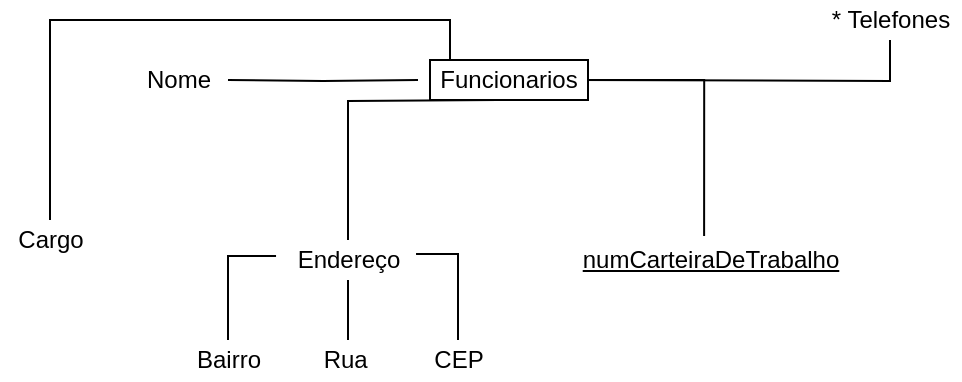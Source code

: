 <mxfile version="18.0.7" type="github" pages="3">
  <diagram id="M9jgvvfT6mvof5oEilF7" name="Page-1">
    <mxGraphModel dx="868" dy="483" grid="1" gridSize="10" guides="1" tooltips="1" connect="1" arrows="1" fold="1" page="1" pageScale="1" pageWidth="827" pageHeight="1169" math="0" shadow="0">
      <root>
        <mxCell id="0" />
        <mxCell id="1" parent="0" />
        <mxCell id="JOX6iShSyTmioRb23QyU-5" style="edgeStyle=orthogonalEdgeStyle;rounded=0;orthogonalLoop=1;jettySize=auto;html=1;entryX=0.479;entryY=-0.1;entryDx=0;entryDy=0;entryPerimeter=0;endArrow=none;endFill=0;" edge="1" parent="1" target="JOX6iShSyTmioRb23QyU-4">
          <mxGeometry relative="1" as="geometry">
            <mxPoint x="454" y="200" as="sourcePoint" />
            <Array as="points">
              <mxPoint x="517" y="200" />
            </Array>
          </mxGeometry>
        </mxCell>
        <mxCell id="JOX6iShSyTmioRb23QyU-7" value="" style="edgeStyle=orthogonalEdgeStyle;rounded=0;orthogonalLoop=1;jettySize=auto;html=1;endArrow=none;endFill=0;" edge="1" parent="1" target="JOX6iShSyTmioRb23QyU-6">
          <mxGeometry relative="1" as="geometry">
            <mxPoint x="374" y="200" as="sourcePoint" />
          </mxGeometry>
        </mxCell>
        <mxCell id="JOX6iShSyTmioRb23QyU-9" style="edgeStyle=orthogonalEdgeStyle;rounded=0;orthogonalLoop=1;jettySize=auto;html=1;endArrow=none;endFill=0;" edge="1" parent="1" target="JOX6iShSyTmioRb23QyU-10">
          <mxGeometry relative="1" as="geometry">
            <mxPoint x="340" y="270" as="targetPoint" />
            <mxPoint x="414" y="210" as="sourcePoint" />
          </mxGeometry>
        </mxCell>
        <mxCell id="JOX6iShSyTmioRb23QyU-21" style="edgeStyle=orthogonalEdgeStyle;rounded=0;orthogonalLoop=1;jettySize=auto;html=1;endArrow=none;endFill=0;" edge="1" parent="1" target="JOX6iShSyTmioRb23QyU-20">
          <mxGeometry relative="1" as="geometry">
            <mxPoint x="454" y="200" as="sourcePoint" />
          </mxGeometry>
        </mxCell>
        <mxCell id="JOX6iShSyTmioRb23QyU-22" style="edgeStyle=orthogonalEdgeStyle;rounded=0;orthogonalLoop=1;jettySize=auto;html=1;endArrow=none;endFill=0;" edge="1" parent="1">
          <mxGeometry relative="1" as="geometry">
            <mxPoint x="190" y="270" as="targetPoint" />
            <mxPoint x="390" y="190" as="sourcePoint" />
            <Array as="points">
              <mxPoint x="390" y="170" />
              <mxPoint x="190" y="170" />
            </Array>
          </mxGeometry>
        </mxCell>
        <mxCell id="JOX6iShSyTmioRb23QyU-4" value="&lt;u&gt;numCarteiraDeTrabalho&lt;/u&gt;" style="text;html=1;align=center;verticalAlign=middle;resizable=0;points=[];autosize=1;strokeColor=none;fillColor=none;" vertex="1" parent="1">
          <mxGeometry x="450" y="280" width="140" height="20" as="geometry" />
        </mxCell>
        <mxCell id="JOX6iShSyTmioRb23QyU-6" value="Nome" style="text;html=1;align=center;verticalAlign=middle;resizable=0;points=[];autosize=1;strokeColor=none;fillColor=none;" vertex="1" parent="1">
          <mxGeometry x="229" y="190" width="50" height="20" as="geometry" />
        </mxCell>
        <mxCell id="JOX6iShSyTmioRb23QyU-12" value="" style="edgeStyle=orthogonalEdgeStyle;rounded=0;orthogonalLoop=1;jettySize=auto;html=1;endArrow=none;endFill=0;" edge="1" parent="1" source="JOX6iShSyTmioRb23QyU-10" target="JOX6iShSyTmioRb23QyU-11">
          <mxGeometry relative="1" as="geometry" />
        </mxCell>
        <mxCell id="JOX6iShSyTmioRb23QyU-10" value="Endereço" style="text;html=1;align=center;verticalAlign=middle;resizable=0;points=[];autosize=1;strokeColor=none;fillColor=none;" vertex="1" parent="1">
          <mxGeometry x="304" y="280" width="70" height="20" as="geometry" />
        </mxCell>
        <mxCell id="JOX6iShSyTmioRb23QyU-11" value="Rua&amp;nbsp;" style="text;html=1;align=center;verticalAlign=middle;resizable=0;points=[];autosize=1;strokeColor=none;fillColor=none;" vertex="1" parent="1">
          <mxGeometry x="319" y="330" width="40" height="20" as="geometry" />
        </mxCell>
        <mxCell id="JOX6iShSyTmioRb23QyU-16" style="edgeStyle=orthogonalEdgeStyle;rounded=0;orthogonalLoop=1;jettySize=auto;html=1;entryX=0.986;entryY=0.35;entryDx=0;entryDy=0;entryPerimeter=0;endArrow=none;endFill=0;" edge="1" parent="1" source="JOX6iShSyTmioRb23QyU-15" target="JOX6iShSyTmioRb23QyU-10">
          <mxGeometry relative="1" as="geometry" />
        </mxCell>
        <mxCell id="JOX6iShSyTmioRb23QyU-15" value="CEP" style="text;html=1;align=center;verticalAlign=middle;resizable=0;points=[];autosize=1;strokeColor=none;fillColor=none;" vertex="1" parent="1">
          <mxGeometry x="374" y="330" width="40" height="20" as="geometry" />
        </mxCell>
        <mxCell id="JOX6iShSyTmioRb23QyU-19" style="edgeStyle=orthogonalEdgeStyle;rounded=0;orthogonalLoop=1;jettySize=auto;html=1;entryX=-0.014;entryY=0.4;entryDx=0;entryDy=0;entryPerimeter=0;endArrow=none;endFill=0;" edge="1" parent="1" source="JOX6iShSyTmioRb23QyU-17" target="JOX6iShSyTmioRb23QyU-10">
          <mxGeometry relative="1" as="geometry" />
        </mxCell>
        <mxCell id="JOX6iShSyTmioRb23QyU-17" value="Bairro" style="text;html=1;align=center;verticalAlign=middle;resizable=0;points=[];autosize=1;strokeColor=none;fillColor=none;" vertex="1" parent="1">
          <mxGeometry x="254" y="330" width="50" height="20" as="geometry" />
        </mxCell>
        <mxCell id="JOX6iShSyTmioRb23QyU-20" value="* Telefones" style="text;html=1;align=center;verticalAlign=middle;resizable=0;points=[];autosize=1;strokeColor=none;fillColor=none;" vertex="1" parent="1">
          <mxGeometry x="575" y="160" width="70" height="20" as="geometry" />
        </mxCell>
        <mxCell id="JOX6iShSyTmioRb23QyU-23" value="Cargo" style="text;html=1;align=center;verticalAlign=middle;resizable=0;points=[];autosize=1;strokeColor=none;fillColor=none;" vertex="1" parent="1">
          <mxGeometry x="165" y="270" width="50" height="20" as="geometry" />
        </mxCell>
        <mxCell id="JOX6iShSyTmioRb23QyU-25" value="Funcionarios" style="rounded=0;whiteSpace=wrap;html=1;" vertex="1" parent="1">
          <mxGeometry x="380" y="190" width="79" height="20" as="geometry" />
        </mxCell>
      </root>
    </mxGraphModel>
  </diagram>
  <diagram id="CEjbmPQ8vyPaWWRZG6yt" name="Page-2">
    <mxGraphModel dx="555" dy="472" grid="1" gridSize="10" guides="1" tooltips="1" connect="1" arrows="1" fold="1" page="1" pageScale="1" pageWidth="827" pageHeight="1169" math="0" shadow="0">
      <root>
        <mxCell id="0" />
        <mxCell id="1" parent="0" />
        <mxCell id="FdcX-lI9Y2hTHAdNEN3W-10" style="edgeStyle=orthogonalEdgeStyle;rounded=0;orthogonalLoop=1;jettySize=auto;html=1;exitX=0;exitY=1;exitDx=0;exitDy=0;entryX=0.429;entryY=0;entryDx=0;entryDy=0;entryPerimeter=0;endArrow=none;endFill=0;" edge="1" parent="1" source="FdcX-lI9Y2hTHAdNEN3W-1" target="FdcX-lI9Y2hTHAdNEN3W-6">
          <mxGeometry relative="1" as="geometry" />
        </mxCell>
        <mxCell id="FdcX-lI9Y2hTHAdNEN3W-11" style="edgeStyle=orthogonalEdgeStyle;rounded=0;orthogonalLoop=1;jettySize=auto;html=1;exitX=1;exitY=1;exitDx=0;exitDy=0;entryX=0.557;entryY=0.05;entryDx=0;entryDy=0;entryPerimeter=0;endArrow=none;endFill=0;" edge="1" parent="1" source="FdcX-lI9Y2hTHAdNEN3W-1" target="FdcX-lI9Y2hTHAdNEN3W-9">
          <mxGeometry relative="1" as="geometry" />
        </mxCell>
        <mxCell id="FdcX-lI9Y2hTHAdNEN3W-12" style="edgeStyle=orthogonalEdgeStyle;rounded=0;orthogonalLoop=1;jettySize=auto;html=1;exitX=0.75;exitY=1;exitDx=0;exitDy=0;endArrow=none;endFill=0;" edge="1" parent="1" source="FdcX-lI9Y2hTHAdNEN3W-1" target="FdcX-lI9Y2hTHAdNEN3W-8">
          <mxGeometry relative="1" as="geometry" />
        </mxCell>
        <mxCell id="FdcX-lI9Y2hTHAdNEN3W-13" style="edgeStyle=orthogonalEdgeStyle;rounded=0;orthogonalLoop=1;jettySize=auto;html=1;exitX=0.25;exitY=1;exitDx=0;exitDy=0;endArrow=none;endFill=0;" edge="1" parent="1" source="FdcX-lI9Y2hTHAdNEN3W-1" target="FdcX-lI9Y2hTHAdNEN3W-7">
          <mxGeometry relative="1" as="geometry" />
        </mxCell>
        <mxCell id="FdcX-lI9Y2hTHAdNEN3W-16" value="" style="edgeStyle=orthogonalEdgeStyle;rounded=0;orthogonalLoop=1;jettySize=auto;html=1;endArrow=none;endFill=0;" edge="1" parent="1" source="FdcX-lI9Y2hTHAdNEN3W-1" target="FdcX-lI9Y2hTHAdNEN3W-15">
          <mxGeometry relative="1" as="geometry" />
        </mxCell>
        <mxCell id="FdcX-lI9Y2hTHAdNEN3W-1" value="Clientes" style="rounded=0;whiteSpace=wrap;html=1;" vertex="1" parent="1">
          <mxGeometry x="80" y="80" width="100" height="40" as="geometry" />
        </mxCell>
        <mxCell id="FdcX-lI9Y2hTHAdNEN3W-20" style="edgeStyle=orthogonalEdgeStyle;rounded=0;orthogonalLoop=1;jettySize=auto;html=1;exitX=0.25;exitY=1;exitDx=0;exitDy=0;endArrow=none;endFill=0;" edge="1" parent="1" source="FdcX-lI9Y2hTHAdNEN3W-2" target="FdcX-lI9Y2hTHAdNEN3W-19">
          <mxGeometry relative="1" as="geometry" />
        </mxCell>
        <mxCell id="FdcX-lI9Y2hTHAdNEN3W-22" style="edgeStyle=orthogonalEdgeStyle;rounded=0;orthogonalLoop=1;jettySize=auto;html=1;exitX=0.75;exitY=1;exitDx=0;exitDy=0;endArrow=none;endFill=0;" edge="1" parent="1" source="FdcX-lI9Y2hTHAdNEN3W-2" target="FdcX-lI9Y2hTHAdNEN3W-21">
          <mxGeometry relative="1" as="geometry" />
        </mxCell>
        <mxCell id="FdcX-lI9Y2hTHAdNEN3W-30" value="" style="edgeStyle=orthogonalEdgeStyle;rounded=0;orthogonalLoop=1;jettySize=auto;html=1;endArrow=none;endFill=0;" edge="1" parent="1" source="FdcX-lI9Y2hTHAdNEN3W-2" target="FdcX-lI9Y2hTHAdNEN3W-29">
          <mxGeometry relative="1" as="geometry" />
        </mxCell>
        <mxCell id="FdcX-lI9Y2hTHAdNEN3W-2" value="Contas" style="rounded=0;whiteSpace=wrap;html=1;" vertex="1" parent="1">
          <mxGeometry x="350" y="80" width="100" height="40" as="geometry" />
        </mxCell>
        <mxCell id="FdcX-lI9Y2hTHAdNEN3W-3" value="Agências" style="rounded=0;whiteSpace=wrap;html=1;" vertex="1" parent="1">
          <mxGeometry x="620" y="80" width="100" height="40" as="geometry" />
        </mxCell>
        <mxCell id="FdcX-lI9Y2hTHAdNEN3W-6" value="&lt;u&gt;Identidade&lt;/u&gt;" style="text;html=1;align=center;verticalAlign=middle;resizable=0;points=[];autosize=1;strokeColor=none;fillColor=none;" vertex="1" parent="1">
          <mxGeometry x="25" y="140" width="70" height="20" as="geometry" />
        </mxCell>
        <mxCell id="FdcX-lI9Y2hTHAdNEN3W-7" value="Nome" style="text;html=1;align=center;verticalAlign=middle;resizable=0;points=[];autosize=1;strokeColor=none;fillColor=none;" vertex="1" parent="1">
          <mxGeometry x="70" y="170" width="50" height="20" as="geometry" />
        </mxCell>
        <mxCell id="FdcX-lI9Y2hTHAdNEN3W-24" value="" style="edgeStyle=orthogonalEdgeStyle;rounded=0;orthogonalLoop=1;jettySize=auto;html=1;endArrow=none;endFill=0;" edge="1" parent="1" source="FdcX-lI9Y2hTHAdNEN3W-8" target="FdcX-lI9Y2hTHAdNEN3W-23">
          <mxGeometry relative="1" as="geometry" />
        </mxCell>
        <mxCell id="FdcX-lI9Y2hTHAdNEN3W-8" value="Endereço" style="text;html=1;align=center;verticalAlign=middle;resizable=0;points=[];autosize=1;strokeColor=none;fillColor=none;" vertex="1" parent="1">
          <mxGeometry x="120" y="170" width="70" height="20" as="geometry" />
        </mxCell>
        <mxCell id="FdcX-lI9Y2hTHAdNEN3W-9" value="*Telefone" style="text;html=1;align=center;verticalAlign=middle;resizable=0;points=[];autosize=1;strokeColor=none;fillColor=none;" vertex="1" parent="1">
          <mxGeometry x="155" y="140" width="70" height="20" as="geometry" />
        </mxCell>
        <mxCell id="FdcX-lI9Y2hTHAdNEN3W-17" value="" style="edgeStyle=orthogonalEdgeStyle;rounded=0;orthogonalLoop=1;jettySize=auto;html=1;endArrow=none;endFill=0;" edge="1" parent="1" source="FdcX-lI9Y2hTHAdNEN3W-15" target="FdcX-lI9Y2hTHAdNEN3W-2">
          <mxGeometry relative="1" as="geometry" />
        </mxCell>
        <mxCell id="FdcX-lI9Y2hTHAdNEN3W-15" value="possui" style="rhombus;whiteSpace=wrap;html=1;rounded=0;" vertex="1" parent="1">
          <mxGeometry x="225" y="60" width="80" height="80" as="geometry" />
        </mxCell>
        <mxCell id="FdcX-lI9Y2hTHAdNEN3W-18" value="1" style="text;html=1;align=center;verticalAlign=middle;resizable=0;points=[];autosize=1;strokeColor=none;fillColor=none;" vertex="1" parent="1">
          <mxGeometry x="185" y="70" width="20" height="20" as="geometry" />
        </mxCell>
        <mxCell id="FdcX-lI9Y2hTHAdNEN3W-19" value="&lt;u&gt;Numero da Conta&lt;/u&gt;" style="text;html=1;align=center;verticalAlign=middle;resizable=0;points=[];autosize=1;strokeColor=none;fillColor=none;" vertex="1" parent="1">
          <mxGeometry x="305" y="160" width="110" height="20" as="geometry" />
        </mxCell>
        <mxCell id="FdcX-lI9Y2hTHAdNEN3W-21" value="Saldo" style="text;html=1;align=center;verticalAlign=middle;resizable=0;points=[];autosize=1;strokeColor=none;fillColor=none;" vertex="1" parent="1">
          <mxGeometry x="415" y="160" width="50" height="20" as="geometry" />
        </mxCell>
        <mxCell id="FdcX-lI9Y2hTHAdNEN3W-23" value="Rua" style="text;html=1;align=center;verticalAlign=middle;resizable=0;points=[];autosize=1;strokeColor=none;fillColor=none;" vertex="1" parent="1">
          <mxGeometry x="135" y="230" width="40" height="20" as="geometry" />
        </mxCell>
        <mxCell id="FdcX-lI9Y2hTHAdNEN3W-28" style="edgeStyle=orthogonalEdgeStyle;rounded=0;orthogonalLoop=1;jettySize=auto;html=1;entryX=0.814;entryY=1.1;entryDx=0;entryDy=0;entryPerimeter=0;endArrow=none;endFill=0;" edge="1" parent="1" source="FdcX-lI9Y2hTHAdNEN3W-25" target="FdcX-lI9Y2hTHAdNEN3W-8">
          <mxGeometry relative="1" as="geometry" />
        </mxCell>
        <mxCell id="FdcX-lI9Y2hTHAdNEN3W-25" value="CEP" style="text;html=1;align=center;verticalAlign=middle;resizable=0;points=[];autosize=1;strokeColor=none;fillColor=none;" vertex="1" parent="1">
          <mxGeometry x="185" y="230" width="40" height="20" as="geometry" />
        </mxCell>
        <mxCell id="FdcX-lI9Y2hTHAdNEN3W-27" style="edgeStyle=orthogonalEdgeStyle;rounded=0;orthogonalLoop=1;jettySize=auto;html=1;entryX=0.286;entryY=1;entryDx=0;entryDy=0;entryPerimeter=0;endArrow=none;endFill=0;" edge="1" parent="1" source="FdcX-lI9Y2hTHAdNEN3W-26" target="FdcX-lI9Y2hTHAdNEN3W-8">
          <mxGeometry relative="1" as="geometry" />
        </mxCell>
        <mxCell id="FdcX-lI9Y2hTHAdNEN3W-26" value="Bairro" style="text;html=1;align=center;verticalAlign=middle;resizable=0;points=[];autosize=1;strokeColor=none;fillColor=none;" vertex="1" parent="1">
          <mxGeometry x="85" y="230" width="50" height="20" as="geometry" />
        </mxCell>
        <mxCell id="FdcX-lI9Y2hTHAdNEN3W-31" value="" style="edgeStyle=orthogonalEdgeStyle;rounded=0;orthogonalLoop=1;jettySize=auto;html=1;endArrow=none;endFill=0;" edge="1" parent="1" source="FdcX-lI9Y2hTHAdNEN3W-29" target="FdcX-lI9Y2hTHAdNEN3W-3">
          <mxGeometry relative="1" as="geometry" />
        </mxCell>
        <mxCell id="FdcX-lI9Y2hTHAdNEN3W-29" value="gerencia" style="rhombus;whiteSpace=wrap;html=1;rounded=0;" vertex="1" parent="1">
          <mxGeometry x="500" y="60" width="80" height="80" as="geometry" />
        </mxCell>
        <mxCell id="FdcX-lI9Y2hTHAdNEN3W-33" style="edgeStyle=orthogonalEdgeStyle;rounded=0;orthogonalLoop=1;jettySize=auto;html=1;endArrow=none;endFill=0;" edge="1" parent="1" source="FdcX-lI9Y2hTHAdNEN3W-32" target="FdcX-lI9Y2hTHAdNEN3W-3">
          <mxGeometry relative="1" as="geometry" />
        </mxCell>
        <mxCell id="FdcX-lI9Y2hTHAdNEN3W-32" value="&lt;u&gt;Código&lt;/u&gt;" style="text;html=1;align=center;verticalAlign=middle;resizable=0;points=[];autosize=1;strokeColor=none;fillColor=none;" vertex="1" parent="1">
          <mxGeometry x="605" y="170" width="50" height="20" as="geometry" />
        </mxCell>
        <mxCell id="FdcX-lI9Y2hTHAdNEN3W-35" style="edgeStyle=orthogonalEdgeStyle;rounded=0;orthogonalLoop=1;jettySize=auto;html=1;entryX=0.68;entryY=1;entryDx=0;entryDy=0;entryPerimeter=0;endArrow=none;endFill=0;" edge="1" parent="1" source="FdcX-lI9Y2hTHAdNEN3W-34" target="FdcX-lI9Y2hTHAdNEN3W-3">
          <mxGeometry relative="1" as="geometry" />
        </mxCell>
        <mxCell id="FdcX-lI9Y2hTHAdNEN3W-34" value="Nome" style="text;html=1;align=center;verticalAlign=middle;resizable=0;points=[];autosize=1;strokeColor=none;fillColor=none;" vertex="1" parent="1">
          <mxGeometry x="685" y="170" width="50" height="20" as="geometry" />
        </mxCell>
        <mxCell id="FdcX-lI9Y2hTHAdNEN3W-36" value="N" style="text;html=1;align=center;verticalAlign=middle;resizable=0;points=[];autosize=1;strokeColor=none;fillColor=none;" vertex="1" parent="1">
          <mxGeometry x="330" y="70" width="20" height="20" as="geometry" />
        </mxCell>
        <mxCell id="FdcX-lI9Y2hTHAdNEN3W-37" value="N" style="text;html=1;align=center;verticalAlign=middle;resizable=0;points=[];autosize=1;strokeColor=none;fillColor=none;" vertex="1" parent="1">
          <mxGeometry x="450" y="70" width="20" height="20" as="geometry" />
        </mxCell>
        <mxCell id="FdcX-lI9Y2hTHAdNEN3W-38" value="1" style="text;html=1;align=center;verticalAlign=middle;resizable=0;points=[];autosize=1;strokeColor=none;fillColor=none;" vertex="1" parent="1">
          <mxGeometry x="600" y="70" width="20" height="20" as="geometry" />
        </mxCell>
      </root>
    </mxGraphModel>
  </diagram>
  <diagram id="g5IJDj5MqCqG9QHJ_vfv" name="Page-3">
    <mxGraphModel dx="555" dy="472" grid="1" gridSize="10" guides="1" tooltips="1" connect="1" arrows="1" fold="1" page="1" pageScale="1" pageWidth="827" pageHeight="1169" math="0" shadow="0">
      <root>
        <mxCell id="0" />
        <mxCell id="1" parent="0" />
        <mxCell id="x2FzRxSa2Q6txPdKZqYI-1" value="Agências" style="rounded=0;whiteSpace=wrap;html=1;" vertex="1" parent="1">
          <mxGeometry x="60" y="190" width="90" height="30" as="geometry" />
        </mxCell>
        <mxCell id="x2FzRxSa2Q6txPdKZqYI-5" style="edgeStyle=orthogonalEdgeStyle;rounded=0;orthogonalLoop=1;jettySize=auto;html=1;exitX=0;exitY=0.5;exitDx=0;exitDy=0;entryX=1;entryY=0.5;entryDx=0;entryDy=0;endArrow=ERone;endFill=0;" edge="1" parent="1" source="x2FzRxSa2Q6txPdKZqYI-3" target="x2FzRxSa2Q6txPdKZqYI-1">
          <mxGeometry relative="1" as="geometry" />
        </mxCell>
        <mxCell id="x2FzRxSa2Q6txPdKZqYI-6" style="edgeStyle=orthogonalEdgeStyle;rounded=0;orthogonalLoop=1;jettySize=auto;html=1;exitX=1;exitY=0.5;exitDx=0;exitDy=0;entryX=0;entryY=0.5;entryDx=0;entryDy=0;endArrow=ERmany;endFill=0;" edge="1" parent="1" source="x2FzRxSa2Q6txPdKZqYI-3" target="x2FzRxSa2Q6txPdKZqYI-4">
          <mxGeometry relative="1" as="geometry">
            <mxPoint x="420" y="205" as="sourcePoint" />
          </mxGeometry>
        </mxCell>
        <mxCell id="x2FzRxSa2Q6txPdKZqYI-3" value="possui" style="rhombus;whiteSpace=wrap;html=1;" vertex="1" parent="1">
          <mxGeometry x="260" y="172.5" width="120" height="65" as="geometry" />
        </mxCell>
        <mxCell id="x2FzRxSa2Q6txPdKZqYI-40" style="edgeStyle=orthogonalEdgeStyle;rounded=0;orthogonalLoop=1;jettySize=auto;html=1;exitX=0.5;exitY=0;exitDx=0;exitDy=0;endArrow=ERone;endFill=0;entryX=0.5;entryY=1;entryDx=0;entryDy=0;" edge="1" parent="1" source="x2FzRxSa2Q6txPdKZqYI-39" target="x2FzRxSa2Q6txPdKZqYI-4">
          <mxGeometry relative="1" as="geometry">
            <mxPoint x="570" y="240" as="targetPoint" />
          </mxGeometry>
        </mxCell>
        <mxCell id="x2FzRxSa2Q6txPdKZqYI-4" value="Clientes" style="rounded=0;whiteSpace=wrap;html=1;" vertex="1" parent="1">
          <mxGeometry x="480" y="190" width="90" height="30" as="geometry" />
        </mxCell>
        <mxCell id="x2FzRxSa2Q6txPdKZqYI-7" value="&lt;u&gt;Código&lt;/u&gt;" style="ellipse;whiteSpace=wrap;html=1;" vertex="1" parent="1">
          <mxGeometry x="10" y="100" width="105" height="50" as="geometry" />
        </mxCell>
        <mxCell id="x2FzRxSa2Q6txPdKZqYI-9" value="" style="endArrow=none;html=1;rounded=0;exitX=0.5;exitY=1;exitDx=0;exitDy=0;" edge="1" parent="1" source="x2FzRxSa2Q6txPdKZqYI-7">
          <mxGeometry width="50" height="50" relative="1" as="geometry">
            <mxPoint x="115" y="140" as="sourcePoint" />
            <mxPoint x="100" y="190" as="targetPoint" />
          </mxGeometry>
        </mxCell>
        <mxCell id="x2FzRxSa2Q6txPdKZqYI-10" value="Nome" style="ellipse;whiteSpace=wrap;html=1;" vertex="1" parent="1">
          <mxGeometry x="135" y="100" width="105" height="50" as="geometry" />
        </mxCell>
        <mxCell id="x2FzRxSa2Q6txPdKZqYI-11" value="" style="endArrow=none;html=1;rounded=0;exitX=0.5;exitY=1;exitDx=0;exitDy=0;" edge="1" parent="1" source="x2FzRxSa2Q6txPdKZqYI-10">
          <mxGeometry width="50" height="50" relative="1" as="geometry">
            <mxPoint x="32.5" y="90" as="sourcePoint" />
            <mxPoint x="110" y="190" as="targetPoint" />
          </mxGeometry>
        </mxCell>
        <mxCell id="x2FzRxSa2Q6txPdKZqYI-12" value="Endereço" style="ellipse;whiteSpace=wrap;html=1;" vertex="1" parent="1">
          <mxGeometry x="80" y="50" width="105" height="50" as="geometry" />
        </mxCell>
        <mxCell id="x2FzRxSa2Q6txPdKZqYI-13" value="" style="endArrow=none;html=1;rounded=0;entryX=0.5;entryY=0;entryDx=0;entryDy=0;exitX=0.5;exitY=1;exitDx=0;exitDy=0;" edge="1" parent="1" source="x2FzRxSa2Q6txPdKZqYI-12" target="x2FzRxSa2Q6txPdKZqYI-1">
          <mxGeometry width="50" height="50" relative="1" as="geometry">
            <mxPoint x="-32.5" y="-80" as="sourcePoint" />
            <mxPoint x="30" y="60" as="targetPoint" />
          </mxGeometry>
        </mxCell>
        <mxCell id="x2FzRxSa2Q6txPdKZqYI-16" value="Nome" style="ellipse;whiteSpace=wrap;html=1;" vertex="1" parent="1">
          <mxGeometry x="330" y="90" width="105" height="50" as="geometry" />
        </mxCell>
        <mxCell id="x2FzRxSa2Q6txPdKZqYI-17" value="Endereço" style="ellipse;whiteSpace=wrap;html=1;" vertex="1" parent="1">
          <mxGeometry x="420" y="50" width="105" height="50" as="geometry" />
        </mxCell>
        <mxCell id="x2FzRxSa2Q6txPdKZqYI-18" value="&lt;u&gt;CPF&lt;/u&gt;" style="ellipse;whiteSpace=wrap;html=1;" vertex="1" parent="1">
          <mxGeometry x="530" y="70" width="105" height="50" as="geometry" />
        </mxCell>
        <mxCell id="x2FzRxSa2Q6txPdKZqYI-19" value="" style="endArrow=none;html=1;rounded=0;entryX=0.5;entryY=1;entryDx=0;entryDy=0;exitX=0.5;exitY=0;exitDx=0;exitDy=0;" edge="1" parent="1" source="x2FzRxSa2Q6txPdKZqYI-4" target="x2FzRxSa2Q6txPdKZqYI-16">
          <mxGeometry width="50" height="50" relative="1" as="geometry">
            <mxPoint x="603.75" y="200" as="sourcePoint" />
            <mxPoint x="446.25" y="160" as="targetPoint" />
          </mxGeometry>
        </mxCell>
        <mxCell id="x2FzRxSa2Q6txPdKZqYI-20" value="" style="endArrow=none;html=1;rounded=0;entryX=0.5;entryY=1;entryDx=0;entryDy=0;exitX=0.5;exitY=0;exitDx=0;exitDy=0;" edge="1" parent="1" source="x2FzRxSa2Q6txPdKZqYI-4" target="x2FzRxSa2Q6txPdKZqYI-17">
          <mxGeometry width="50" height="50" relative="1" as="geometry">
            <mxPoint x="535" y="200" as="sourcePoint" />
            <mxPoint x="432.5" y="170" as="targetPoint" />
          </mxGeometry>
        </mxCell>
        <mxCell id="x2FzRxSa2Q6txPdKZqYI-21" value="" style="endArrow=none;html=1;rounded=0;entryX=0.5;entryY=1;entryDx=0;entryDy=0;exitX=0.5;exitY=0;exitDx=0;exitDy=0;" edge="1" parent="1" source="x2FzRxSa2Q6txPdKZqYI-4" target="x2FzRxSa2Q6txPdKZqYI-18">
          <mxGeometry width="50" height="50" relative="1" as="geometry">
            <mxPoint x="535" y="200" as="sourcePoint" />
            <mxPoint x="542.5" y="150" as="targetPoint" />
            <Array as="points" />
          </mxGeometry>
        </mxCell>
        <mxCell id="x2FzRxSa2Q6txPdKZqYI-22" value="C.C" style="ellipse;whiteSpace=wrap;html=1;" vertex="1" parent="1">
          <mxGeometry x="600" y="120" width="105" height="50" as="geometry" />
        </mxCell>
        <mxCell id="x2FzRxSa2Q6txPdKZqYI-24" value="" style="endArrow=none;html=1;rounded=0;exitX=0.5;exitY=0;exitDx=0;exitDy=0;entryX=0;entryY=1;entryDx=0;entryDy=0;" edge="1" parent="1" source="x2FzRxSa2Q6txPdKZqYI-4" target="x2FzRxSa2Q6txPdKZqYI-22">
          <mxGeometry width="50" height="50" relative="1" as="geometry">
            <mxPoint x="590" y="240" as="sourcePoint" />
            <mxPoint x="647.5" y="190" as="targetPoint" />
            <Array as="points" />
          </mxGeometry>
        </mxCell>
        <mxCell id="x2FzRxSa2Q6txPdKZqYI-26" style="edgeStyle=orthogonalEdgeStyle;rounded=0;orthogonalLoop=1;jettySize=auto;html=1;exitX=0;exitY=0.5;exitDx=0;exitDy=0;entryX=0.5;entryY=1;entryDx=0;entryDy=0;endArrow=ERone;endFill=0;" edge="1" parent="1" source="x2FzRxSa2Q6txPdKZqYI-25" target="x2FzRxSa2Q6txPdKZqYI-1">
          <mxGeometry relative="1" as="geometry">
            <Array as="points">
              <mxPoint x="105" y="363" />
            </Array>
          </mxGeometry>
        </mxCell>
        <mxCell id="x2FzRxSa2Q6txPdKZqYI-29" style="edgeStyle=orthogonalEdgeStyle;rounded=0;orthogonalLoop=1;jettySize=auto;html=1;exitX=1;exitY=0.5;exitDx=0;exitDy=0;entryX=0;entryY=0.5;entryDx=0;entryDy=0;endArrow=ERmany;endFill=0;" edge="1" parent="1" source="x2FzRxSa2Q6txPdKZqYI-25" target="x2FzRxSa2Q6txPdKZqYI-28">
          <mxGeometry relative="1" as="geometry" />
        </mxCell>
        <mxCell id="x2FzRxSa2Q6txPdKZqYI-25" value="possui" style="rhombus;whiteSpace=wrap;html=1;" vertex="1" parent="1">
          <mxGeometry x="260" y="330" width="120" height="65" as="geometry" />
        </mxCell>
        <mxCell id="x2FzRxSa2Q6txPdKZqYI-28" value="C.C" style="rounded=0;whiteSpace=wrap;html=1;" vertex="1" parent="1">
          <mxGeometry x="480" y="347.5" width="90" height="30" as="geometry" />
        </mxCell>
        <mxCell id="x2FzRxSa2Q6txPdKZqYI-31" value="&lt;u&gt;Código da&lt;br&gt;Agência&lt;br&gt;&lt;/u&gt;" style="ellipse;whiteSpace=wrap;html=1;" vertex="1" parent="1">
          <mxGeometry x="380" y="430" width="105" height="50" as="geometry" />
        </mxCell>
        <mxCell id="x2FzRxSa2Q6txPdKZqYI-32" value="" style="endArrow=none;html=1;rounded=0;entryX=0.5;entryY=1;entryDx=0;entryDy=0;exitX=0.5;exitY=0;exitDx=0;exitDy=0;" edge="1" parent="1" source="x2FzRxSa2Q6txPdKZqYI-31" target="x2FzRxSa2Q6txPdKZqYI-28">
          <mxGeometry width="50" height="50" relative="1" as="geometry">
            <mxPoint x="470" y="447.5" as="sourcePoint" />
            <mxPoint x="527.5" y="377.5" as="targetPoint" />
            <Array as="points" />
          </mxGeometry>
        </mxCell>
        <mxCell id="x2FzRxSa2Q6txPdKZqYI-33" value="Número da C.C" style="ellipse;whiteSpace=wrap;html=1;" vertex="1" parent="1">
          <mxGeometry x="485" y="460" width="105" height="50" as="geometry" />
        </mxCell>
        <mxCell id="x2FzRxSa2Q6txPdKZqYI-34" value="" style="endArrow=none;html=1;rounded=0;entryX=0.5;entryY=1;entryDx=0;entryDy=0;exitX=0.5;exitY=0;exitDx=0;exitDy=0;" edge="1" parent="1" source="x2FzRxSa2Q6txPdKZqYI-33" target="x2FzRxSa2Q6txPdKZqYI-28">
          <mxGeometry width="50" height="50" relative="1" as="geometry">
            <mxPoint x="442.5" y="440" as="sourcePoint" />
            <mxPoint x="535" y="387.5" as="targetPoint" />
            <Array as="points" />
          </mxGeometry>
        </mxCell>
        <mxCell id="x2FzRxSa2Q6txPdKZqYI-35" value="Dígito" style="ellipse;whiteSpace=wrap;html=1;" vertex="1" parent="1">
          <mxGeometry x="600" y="430" width="105" height="50" as="geometry" />
        </mxCell>
        <mxCell id="x2FzRxSa2Q6txPdKZqYI-36" value="" style="endArrow=none;html=1;rounded=0;entryX=0.5;entryY=1;entryDx=0;entryDy=0;exitX=0.371;exitY=0.04;exitDx=0;exitDy=0;exitPerimeter=0;" edge="1" parent="1" source="x2FzRxSa2Q6txPdKZqYI-35" target="x2FzRxSa2Q6txPdKZqYI-28">
          <mxGeometry width="50" height="50" relative="1" as="geometry">
            <mxPoint x="547.5" y="470" as="sourcePoint" />
            <mxPoint x="535" y="387.5" as="targetPoint" />
            <Array as="points" />
          </mxGeometry>
        </mxCell>
        <mxCell id="x2FzRxSa2Q6txPdKZqYI-37" value="Saldo" style="ellipse;whiteSpace=wrap;html=1;" vertex="1" parent="1">
          <mxGeometry x="635" y="360" width="105" height="50" as="geometry" />
        </mxCell>
        <mxCell id="x2FzRxSa2Q6txPdKZqYI-38" value="" style="endArrow=none;html=1;rounded=0;entryX=1;entryY=0.75;entryDx=0;entryDy=0;exitX=0;exitY=0.5;exitDx=0;exitDy=0;" edge="1" parent="1" source="x2FzRxSa2Q6txPdKZqYI-37" target="x2FzRxSa2Q6txPdKZqYI-28">
          <mxGeometry width="50" height="50" relative="1" as="geometry">
            <mxPoint x="648.955" y="442" as="sourcePoint" />
            <mxPoint x="535" y="387.5" as="targetPoint" />
            <Array as="points" />
          </mxGeometry>
        </mxCell>
        <mxCell id="x2FzRxSa2Q6txPdKZqYI-41" style="edgeStyle=orthogonalEdgeStyle;rounded=0;orthogonalLoop=1;jettySize=auto;html=1;exitX=0.5;exitY=1;exitDx=0;exitDy=0;entryX=0.5;entryY=0;entryDx=0;entryDy=0;endArrow=ERone;endFill=0;" edge="1" parent="1" source="x2FzRxSa2Q6txPdKZqYI-39" target="x2FzRxSa2Q6txPdKZqYI-28">
          <mxGeometry relative="1" as="geometry" />
        </mxCell>
        <mxCell id="x2FzRxSa2Q6txPdKZqYI-39" value="possui" style="rhombus;whiteSpace=wrap;html=1;" vertex="1" parent="1">
          <mxGeometry x="465" y="250" width="120" height="65" as="geometry" />
        </mxCell>
      </root>
    </mxGraphModel>
  </diagram>
</mxfile>
